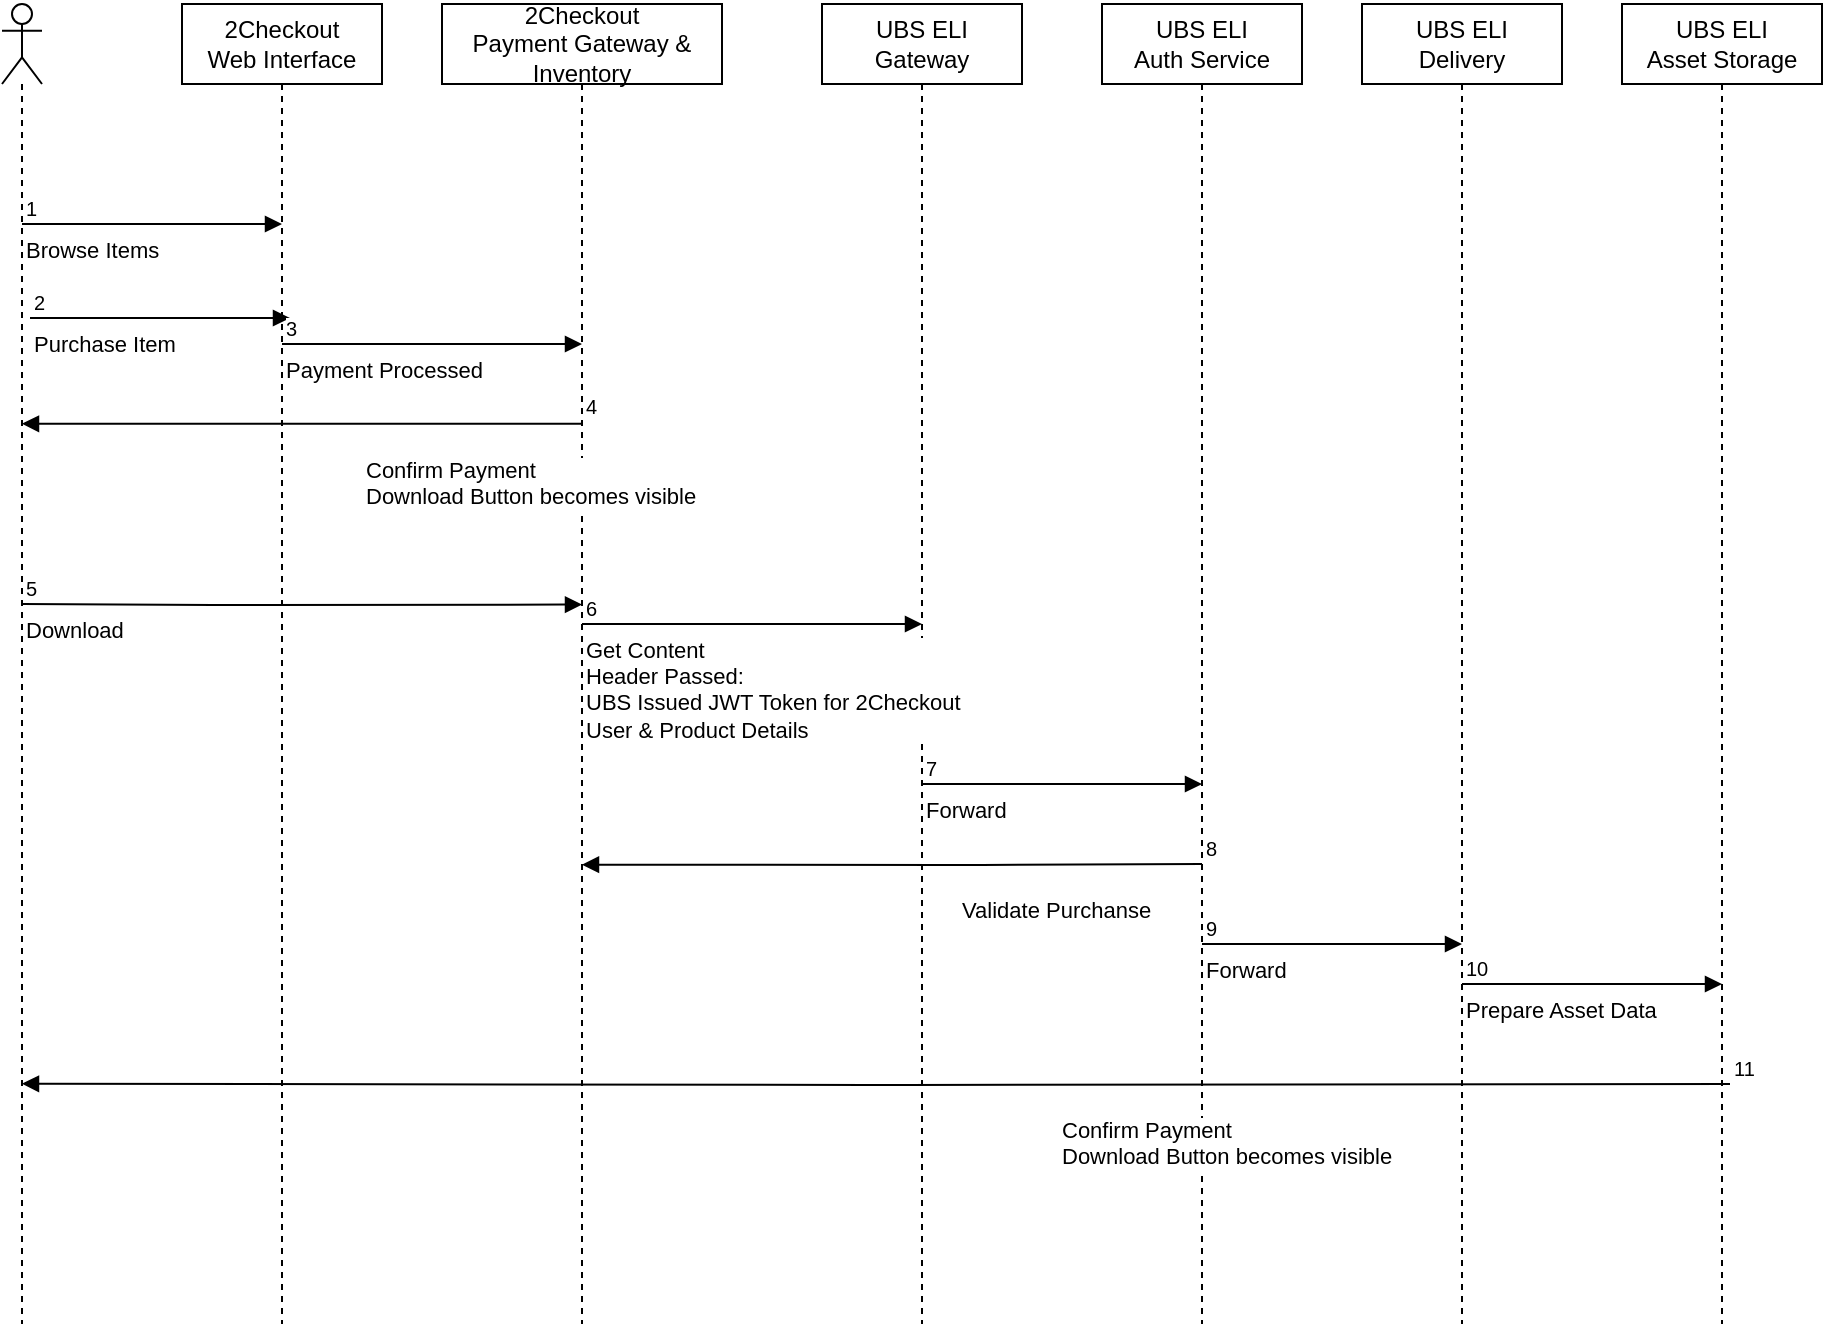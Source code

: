 <mxfile version="12.2.9" type="github" pages="1">
  <diagram id="OovXbAttzoKE74CgM4Tu" name="Page-1">
    <mxGraphModel dx="1422" dy="794" grid="1" gridSize="10" guides="1" tooltips="1" connect="1" arrows="1" fold="1" page="1" pageScale="1" pageWidth="1100" pageHeight="1700" math="0" shadow="0">
      <root>
        <mxCell id="0"/>
        <mxCell id="1" parent="0"/>
        <mxCell id="bLx-AzXkPhaiwz4-D9sa-4" value="" style="shape=umlLifeline;participant=umlActor;perimeter=lifelinePerimeter;whiteSpace=wrap;html=1;container=1;collapsible=0;recursiveResize=0;verticalAlign=top;spacingTop=36;labelBackgroundColor=#ffffff;outlineConnect=0;" vertex="1" parent="1">
          <mxGeometry x="30" y="60" width="20" height="660" as="geometry"/>
        </mxCell>
        <mxCell id="bLx-AzXkPhaiwz4-D9sa-15" value="Browse Items" style="endArrow=block;endFill=1;html=1;edgeStyle=orthogonalEdgeStyle;align=left;verticalAlign=top;" edge="1" parent="bLx-AzXkPhaiwz4-D9sa-4">
          <mxGeometry x="-1" relative="1" as="geometry">
            <mxPoint x="10" y="110" as="sourcePoint"/>
            <mxPoint x="140" y="110" as="targetPoint"/>
          </mxGeometry>
        </mxCell>
        <mxCell id="bLx-AzXkPhaiwz4-D9sa-16" value="1" style="resizable=0;html=1;align=left;verticalAlign=bottom;labelBackgroundColor=#ffffff;fontSize=10;" connectable="0" vertex="1" parent="bLx-AzXkPhaiwz4-D9sa-15">
          <mxGeometry x="-1" relative="1" as="geometry"/>
        </mxCell>
        <mxCell id="bLx-AzXkPhaiwz4-D9sa-5" value="2Checkout&lt;br&gt;Web Interface" style="shape=umlLifeline;perimeter=lifelinePerimeter;whiteSpace=wrap;html=1;container=1;collapsible=0;recursiveResize=0;outlineConnect=0;" vertex="1" parent="1">
          <mxGeometry x="120" y="60" width="100" height="660" as="geometry"/>
        </mxCell>
        <mxCell id="bLx-AzXkPhaiwz4-D9sa-6" value="2Checkout&lt;br&gt;Payment Gateway &amp;amp; Inventory" style="shape=umlLifeline;perimeter=lifelinePerimeter;whiteSpace=wrap;html=1;container=1;collapsible=0;recursiveResize=0;outlineConnect=0;" vertex="1" parent="1">
          <mxGeometry x="250" y="60" width="140" height="660" as="geometry"/>
        </mxCell>
        <mxCell id="bLx-AzXkPhaiwz4-D9sa-7" value="UBS ELI&lt;br&gt;Gateway" style="shape=umlLifeline;perimeter=lifelinePerimeter;whiteSpace=wrap;html=1;container=1;collapsible=0;recursiveResize=0;outlineConnect=0;" vertex="1" parent="1">
          <mxGeometry x="440" y="60" width="100" height="660" as="geometry"/>
        </mxCell>
        <mxCell id="bLx-AzXkPhaiwz4-D9sa-8" value="UBS ELI&lt;br&gt;Auth Service" style="shape=umlLifeline;perimeter=lifelinePerimeter;whiteSpace=wrap;html=1;container=1;collapsible=0;recursiveResize=0;outlineConnect=0;" vertex="1" parent="1">
          <mxGeometry x="580" y="60" width="100" height="660" as="geometry"/>
        </mxCell>
        <mxCell id="bLx-AzXkPhaiwz4-D9sa-9" value="UBS ELI&lt;br&gt;Delivery" style="shape=umlLifeline;perimeter=lifelinePerimeter;whiteSpace=wrap;html=1;container=1;collapsible=0;recursiveResize=0;outlineConnect=0;" vertex="1" parent="1">
          <mxGeometry x="710" y="60" width="100" height="660" as="geometry"/>
        </mxCell>
        <mxCell id="bLx-AzXkPhaiwz4-D9sa-10" value="UBS ELI&lt;br&gt;Asset Storage" style="shape=umlLifeline;perimeter=lifelinePerimeter;whiteSpace=wrap;html=1;container=1;collapsible=0;recursiveResize=0;outlineConnect=0;" vertex="1" parent="1">
          <mxGeometry x="840" y="60" width="100" height="660" as="geometry"/>
        </mxCell>
        <mxCell id="bLx-AzXkPhaiwz4-D9sa-17" value="Purchase Item" style="endArrow=block;endFill=1;html=1;edgeStyle=orthogonalEdgeStyle;align=left;verticalAlign=top;" edge="1" parent="1">
          <mxGeometry x="-1" relative="1" as="geometry">
            <mxPoint x="44" y="217" as="sourcePoint"/>
            <mxPoint x="174" y="217" as="targetPoint"/>
          </mxGeometry>
        </mxCell>
        <mxCell id="bLx-AzXkPhaiwz4-D9sa-18" value="2" style="resizable=0;html=1;align=left;verticalAlign=bottom;labelBackgroundColor=#ffffff;fontSize=10;" connectable="0" vertex="1" parent="bLx-AzXkPhaiwz4-D9sa-17">
          <mxGeometry x="-1" relative="1" as="geometry"/>
        </mxCell>
        <mxCell id="bLx-AzXkPhaiwz4-D9sa-19" value="Payment Processed" style="endArrow=block;endFill=1;html=1;edgeStyle=orthogonalEdgeStyle;align=left;verticalAlign=top;" edge="1" parent="1">
          <mxGeometry x="-1" relative="1" as="geometry">
            <mxPoint x="170" y="230" as="sourcePoint"/>
            <mxPoint x="320" y="230" as="targetPoint"/>
          </mxGeometry>
        </mxCell>
        <mxCell id="bLx-AzXkPhaiwz4-D9sa-20" value="3" style="resizable=0;html=1;align=left;verticalAlign=bottom;labelBackgroundColor=#ffffff;fontSize=10;" connectable="0" vertex="1" parent="bLx-AzXkPhaiwz4-D9sa-19">
          <mxGeometry x="-1" relative="1" as="geometry"/>
        </mxCell>
        <mxCell id="bLx-AzXkPhaiwz4-D9sa-21" value="Confirm Payment&lt;br&gt;Download Button becomes visible" style="endArrow=block;endFill=1;html=1;edgeStyle=orthogonalEdgeStyle;align=left;verticalAlign=top;exitX=0.5;exitY=0.318;exitDx=0;exitDy=0;exitPerimeter=0;entryX=0.5;entryY=0.318;entryDx=0;entryDy=0;entryPerimeter=0;" edge="1" parent="1" source="bLx-AzXkPhaiwz4-D9sa-6" target="bLx-AzXkPhaiwz4-D9sa-4">
          <mxGeometry x="-0.214" y="10" relative="1" as="geometry">
            <mxPoint x="180" y="240" as="sourcePoint"/>
            <mxPoint x="70" y="310" as="targetPoint"/>
            <mxPoint as="offset"/>
          </mxGeometry>
        </mxCell>
        <mxCell id="bLx-AzXkPhaiwz4-D9sa-22" value="4" style="resizable=0;html=1;align=left;verticalAlign=bottom;labelBackgroundColor=#ffffff;fontSize=10;" connectable="0" vertex="1" parent="bLx-AzXkPhaiwz4-D9sa-21">
          <mxGeometry x="-1" relative="1" as="geometry"/>
        </mxCell>
        <mxCell id="bLx-AzXkPhaiwz4-D9sa-23" value="Download" style="endArrow=block;endFill=1;html=1;edgeStyle=orthogonalEdgeStyle;align=left;verticalAlign=top;entryX=0.5;entryY=0.455;entryDx=0;entryDy=0;entryPerimeter=0;" edge="1" parent="1" target="bLx-AzXkPhaiwz4-D9sa-6">
          <mxGeometry x="-1" relative="1" as="geometry">
            <mxPoint x="40" y="360" as="sourcePoint"/>
            <mxPoint x="170" y="360" as="targetPoint"/>
          </mxGeometry>
        </mxCell>
        <mxCell id="bLx-AzXkPhaiwz4-D9sa-24" value="5" style="resizable=0;html=1;align=left;verticalAlign=bottom;labelBackgroundColor=#ffffff;fontSize=10;" connectable="0" vertex="1" parent="bLx-AzXkPhaiwz4-D9sa-23">
          <mxGeometry x="-1" relative="1" as="geometry"/>
        </mxCell>
        <mxCell id="bLx-AzXkPhaiwz4-D9sa-25" value="Get Content&lt;br&gt;Header Passed:&lt;br&gt;UBS Issued JWT Token for 2Checkout&lt;br&gt;User &amp;amp; Product Details" style="endArrow=block;endFill=1;html=1;edgeStyle=orthogonalEdgeStyle;align=left;verticalAlign=top;" edge="1" parent="1">
          <mxGeometry x="-1" relative="1" as="geometry">
            <mxPoint x="320" y="370" as="sourcePoint"/>
            <mxPoint x="490" y="370" as="targetPoint"/>
          </mxGeometry>
        </mxCell>
        <mxCell id="bLx-AzXkPhaiwz4-D9sa-26" value="6" style="resizable=0;html=1;align=left;verticalAlign=bottom;labelBackgroundColor=#ffffff;fontSize=10;" connectable="0" vertex="1" parent="bLx-AzXkPhaiwz4-D9sa-25">
          <mxGeometry x="-1" relative="1" as="geometry"/>
        </mxCell>
        <mxCell id="bLx-AzXkPhaiwz4-D9sa-27" value="Forward" style="endArrow=block;endFill=1;html=1;edgeStyle=orthogonalEdgeStyle;align=left;verticalAlign=top;" edge="1" parent="1">
          <mxGeometry x="-1" relative="1" as="geometry">
            <mxPoint x="490" y="450" as="sourcePoint"/>
            <mxPoint x="630" y="450" as="targetPoint"/>
          </mxGeometry>
        </mxCell>
        <mxCell id="bLx-AzXkPhaiwz4-D9sa-28" value="7" style="resizable=0;html=1;align=left;verticalAlign=bottom;labelBackgroundColor=#ffffff;fontSize=10;" connectable="0" vertex="1" parent="bLx-AzXkPhaiwz4-D9sa-27">
          <mxGeometry x="-1" relative="1" as="geometry"/>
        </mxCell>
        <mxCell id="bLx-AzXkPhaiwz4-D9sa-29" value="Validate Purchanse" style="endArrow=block;endFill=1;html=1;edgeStyle=orthogonalEdgeStyle;align=left;verticalAlign=top;exitX=0.5;exitY=0.318;exitDx=0;exitDy=0;exitPerimeter=0;entryX=0.5;entryY=0.652;entryDx=0;entryDy=0;entryPerimeter=0;" edge="1" parent="1" target="bLx-AzXkPhaiwz4-D9sa-6">
          <mxGeometry x="-0.214" y="10" relative="1" as="geometry">
            <mxPoint x="630" y="490" as="sourcePoint"/>
            <mxPoint x="330" y="490" as="targetPoint"/>
            <mxPoint as="offset"/>
          </mxGeometry>
        </mxCell>
        <mxCell id="bLx-AzXkPhaiwz4-D9sa-30" value="8" style="resizable=0;html=1;align=left;verticalAlign=bottom;labelBackgroundColor=#ffffff;fontSize=10;" connectable="0" vertex="1" parent="bLx-AzXkPhaiwz4-D9sa-29">
          <mxGeometry x="-1" relative="1" as="geometry"/>
        </mxCell>
        <mxCell id="bLx-AzXkPhaiwz4-D9sa-31" value="Forward" style="endArrow=block;endFill=1;html=1;edgeStyle=orthogonalEdgeStyle;align=left;verticalAlign=top;" edge="1" parent="1">
          <mxGeometry x="-1" relative="1" as="geometry">
            <mxPoint x="630" y="530" as="sourcePoint"/>
            <mxPoint x="760" y="530" as="targetPoint"/>
          </mxGeometry>
        </mxCell>
        <mxCell id="bLx-AzXkPhaiwz4-D9sa-32" value="9" style="resizable=0;html=1;align=left;verticalAlign=bottom;labelBackgroundColor=#ffffff;fontSize=10;" connectable="0" vertex="1" parent="bLx-AzXkPhaiwz4-D9sa-31">
          <mxGeometry x="-1" relative="1" as="geometry"/>
        </mxCell>
        <mxCell id="bLx-AzXkPhaiwz4-D9sa-33" value="Prepare Asset Data" style="endArrow=block;endFill=1;html=1;edgeStyle=orthogonalEdgeStyle;align=left;verticalAlign=top;" edge="1" parent="1">
          <mxGeometry x="-1" relative="1" as="geometry">
            <mxPoint x="760" y="550" as="sourcePoint"/>
            <mxPoint x="890" y="550" as="targetPoint"/>
          </mxGeometry>
        </mxCell>
        <mxCell id="bLx-AzXkPhaiwz4-D9sa-34" value="10" style="resizable=0;html=1;align=left;verticalAlign=bottom;labelBackgroundColor=#ffffff;fontSize=10;" connectable="0" vertex="1" parent="bLx-AzXkPhaiwz4-D9sa-33">
          <mxGeometry x="-1" relative="1" as="geometry"/>
        </mxCell>
        <mxCell id="bLx-AzXkPhaiwz4-D9sa-35" value="Confirm Payment&lt;br&gt;Download Button becomes visible" style="endArrow=block;endFill=1;html=1;edgeStyle=orthogonalEdgeStyle;align=left;verticalAlign=top;entryX=0.5;entryY=0.818;entryDx=0;entryDy=0;entryPerimeter=0;" edge="1" parent="1" target="bLx-AzXkPhaiwz4-D9sa-4">
          <mxGeometry x="-0.214" y="10" relative="1" as="geometry">
            <mxPoint x="894" y="600" as="sourcePoint"/>
            <mxPoint x="50" y="600" as="targetPoint"/>
            <mxPoint as="offset"/>
          </mxGeometry>
        </mxCell>
        <mxCell id="bLx-AzXkPhaiwz4-D9sa-36" value="11" style="resizable=0;html=1;align=left;verticalAlign=bottom;labelBackgroundColor=#ffffff;fontSize=10;" connectable="0" vertex="1" parent="bLx-AzXkPhaiwz4-D9sa-35">
          <mxGeometry x="-1" relative="1" as="geometry"/>
        </mxCell>
      </root>
    </mxGraphModel>
  </diagram>
</mxfile>
